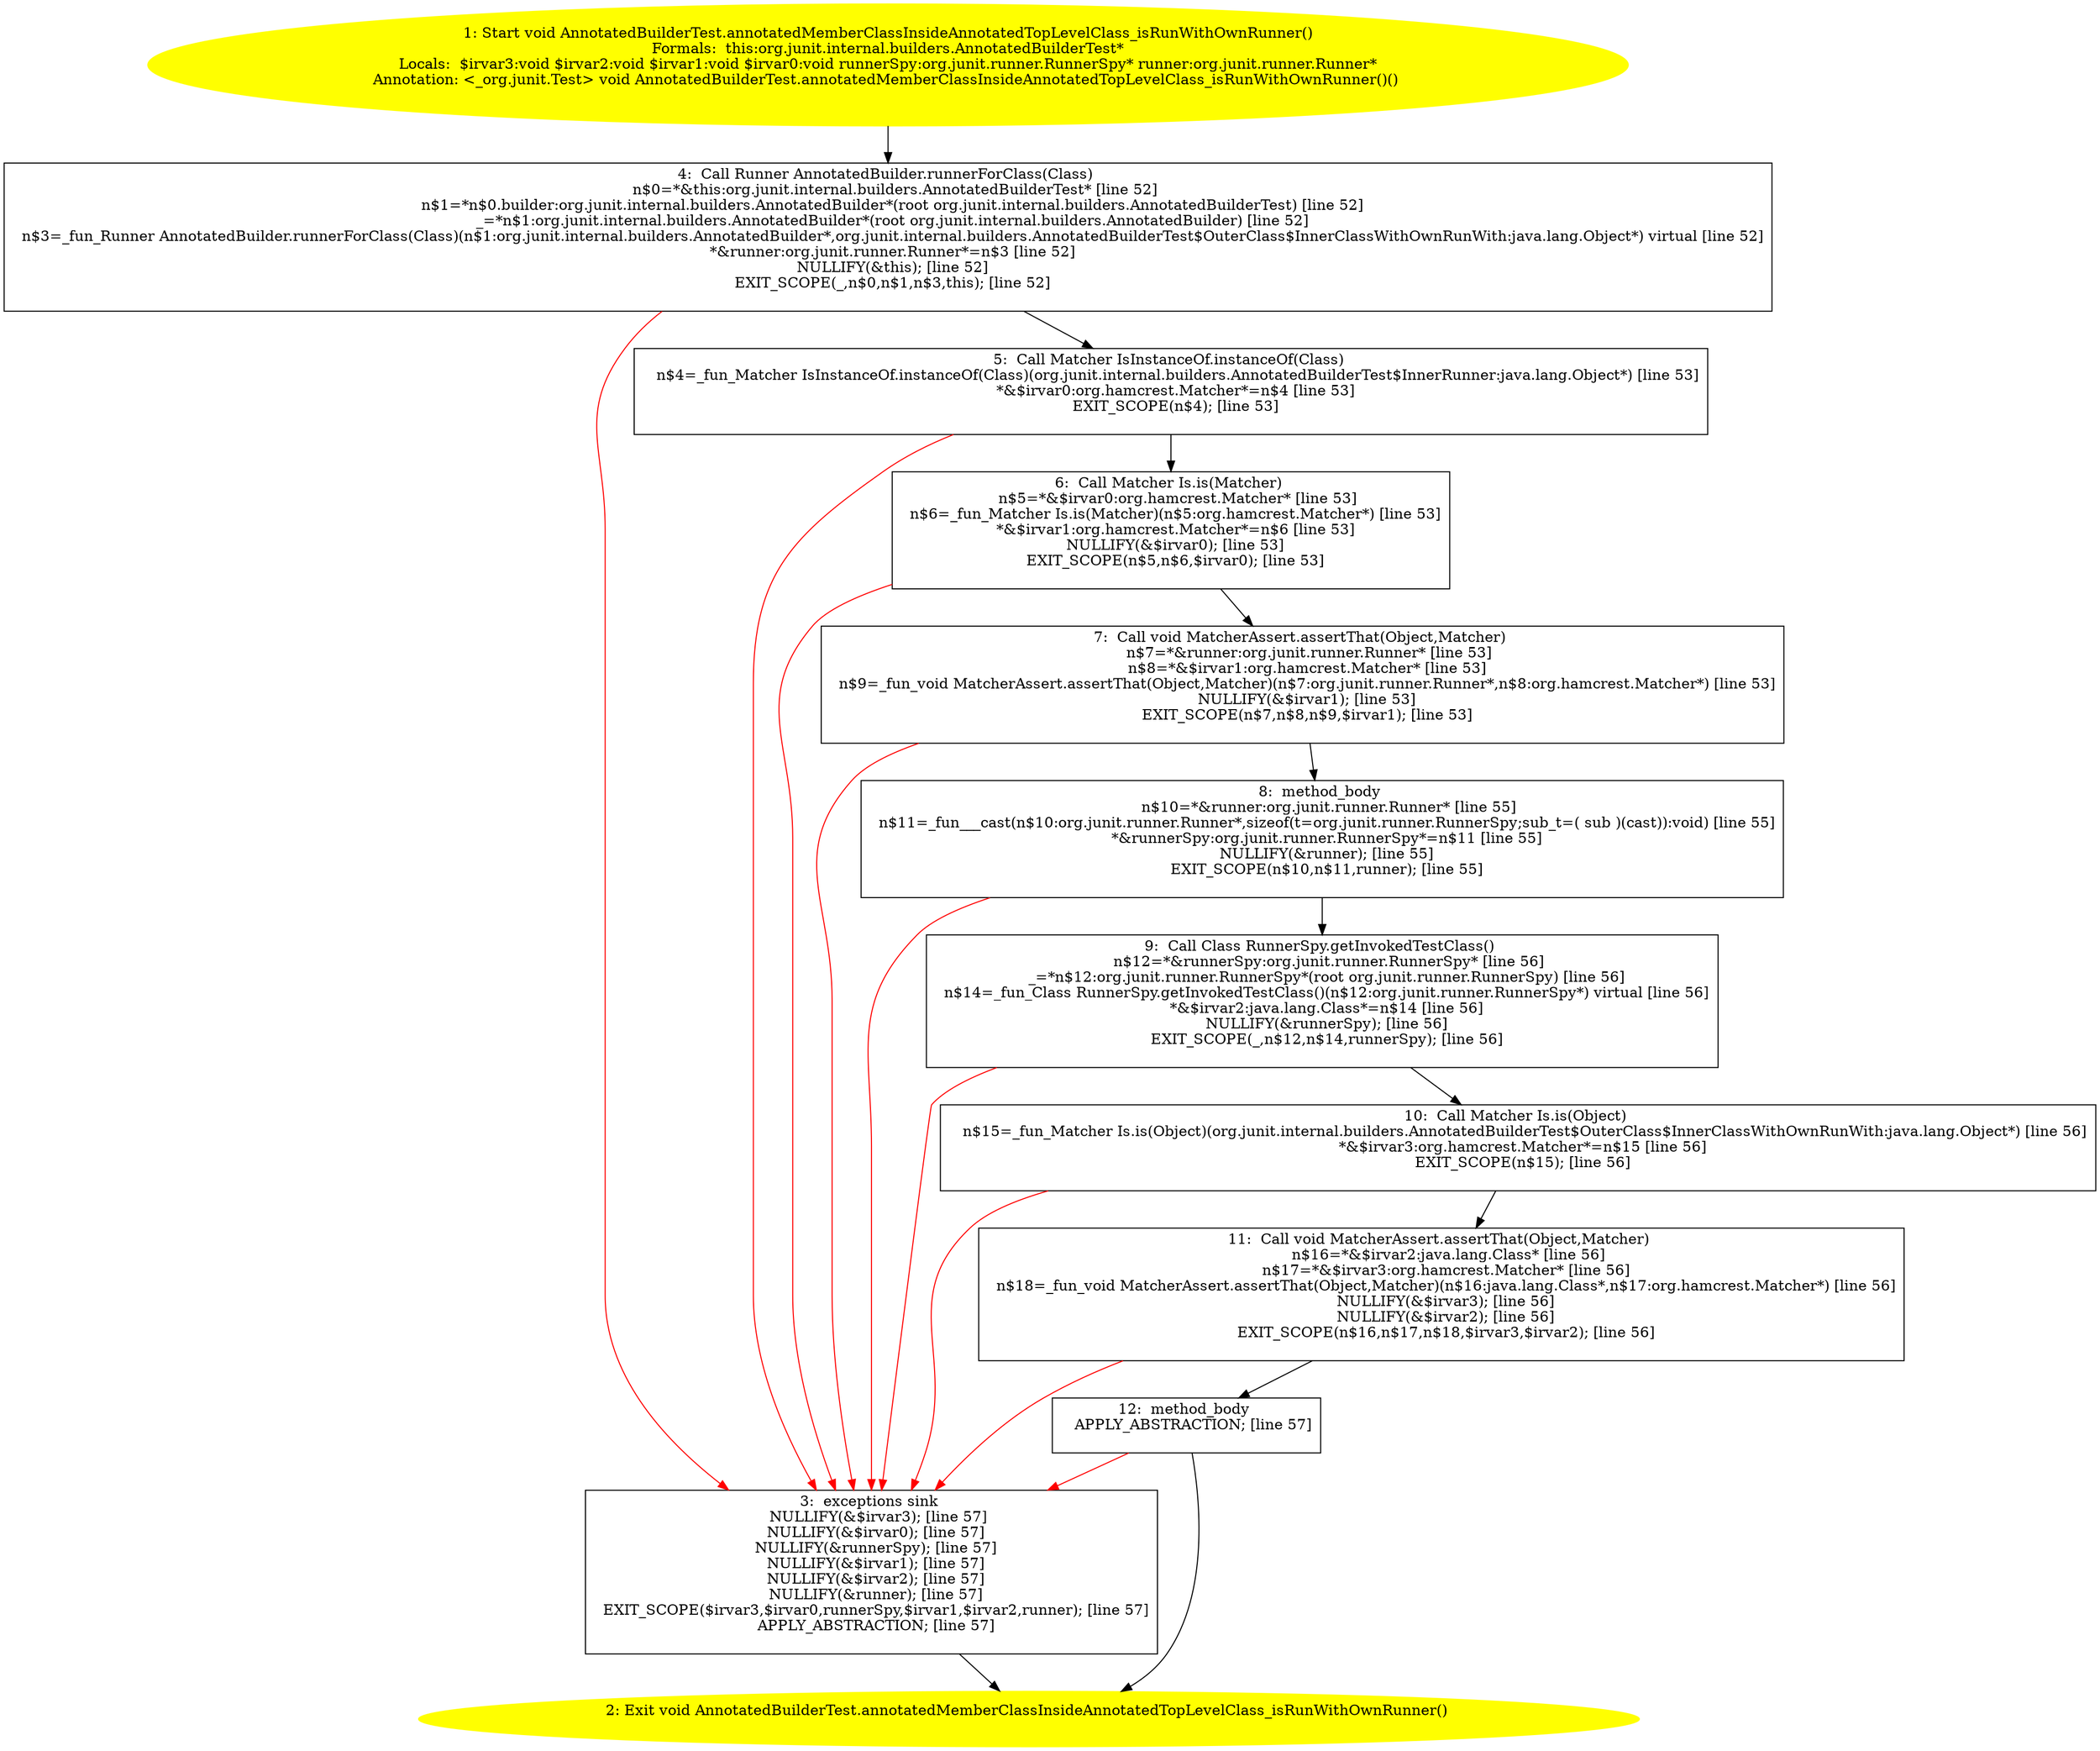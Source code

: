 /* @generated */
digraph cfg {
"org.junit.internal.builders.AnnotatedBuilderTest.annotatedMemberClassInsideAnnotatedTopLevelClass_is.96f615eb2eebc517abe0f7786d4d070b_1" [label="1: Start void AnnotatedBuilderTest.annotatedMemberClassInsideAnnotatedTopLevelClass_isRunWithOwnRunner()\nFormals:  this:org.junit.internal.builders.AnnotatedBuilderTest*\nLocals:  $irvar3:void $irvar2:void $irvar1:void $irvar0:void runnerSpy:org.junit.runner.RunnerSpy* runner:org.junit.runner.Runner*\nAnnotation: <_org.junit.Test> void AnnotatedBuilderTest.annotatedMemberClassInsideAnnotatedTopLevelClass_isRunWithOwnRunner()() \n  " color=yellow style=filled]
	

	 "org.junit.internal.builders.AnnotatedBuilderTest.annotatedMemberClassInsideAnnotatedTopLevelClass_is.96f615eb2eebc517abe0f7786d4d070b_1" -> "org.junit.internal.builders.AnnotatedBuilderTest.annotatedMemberClassInsideAnnotatedTopLevelClass_is.96f615eb2eebc517abe0f7786d4d070b_4" ;
"org.junit.internal.builders.AnnotatedBuilderTest.annotatedMemberClassInsideAnnotatedTopLevelClass_is.96f615eb2eebc517abe0f7786d4d070b_2" [label="2: Exit void AnnotatedBuilderTest.annotatedMemberClassInsideAnnotatedTopLevelClass_isRunWithOwnRunner() \n  " color=yellow style=filled]
	

"org.junit.internal.builders.AnnotatedBuilderTest.annotatedMemberClassInsideAnnotatedTopLevelClass_is.96f615eb2eebc517abe0f7786d4d070b_3" [label="3:  exceptions sink \n   NULLIFY(&$irvar3); [line 57]\n  NULLIFY(&$irvar0); [line 57]\n  NULLIFY(&runnerSpy); [line 57]\n  NULLIFY(&$irvar1); [line 57]\n  NULLIFY(&$irvar2); [line 57]\n  NULLIFY(&runner); [line 57]\n  EXIT_SCOPE($irvar3,$irvar0,runnerSpy,$irvar1,$irvar2,runner); [line 57]\n  APPLY_ABSTRACTION; [line 57]\n " shape="box"]
	

	 "org.junit.internal.builders.AnnotatedBuilderTest.annotatedMemberClassInsideAnnotatedTopLevelClass_is.96f615eb2eebc517abe0f7786d4d070b_3" -> "org.junit.internal.builders.AnnotatedBuilderTest.annotatedMemberClassInsideAnnotatedTopLevelClass_is.96f615eb2eebc517abe0f7786d4d070b_2" ;
"org.junit.internal.builders.AnnotatedBuilderTest.annotatedMemberClassInsideAnnotatedTopLevelClass_is.96f615eb2eebc517abe0f7786d4d070b_4" [label="4:  Call Runner AnnotatedBuilder.runnerForClass(Class) \n   n$0=*&this:org.junit.internal.builders.AnnotatedBuilderTest* [line 52]\n  n$1=*n$0.builder:org.junit.internal.builders.AnnotatedBuilder*(root org.junit.internal.builders.AnnotatedBuilderTest) [line 52]\n  _=*n$1:org.junit.internal.builders.AnnotatedBuilder*(root org.junit.internal.builders.AnnotatedBuilder) [line 52]\n  n$3=_fun_Runner AnnotatedBuilder.runnerForClass(Class)(n$1:org.junit.internal.builders.AnnotatedBuilder*,org.junit.internal.builders.AnnotatedBuilderTest$OuterClass$InnerClassWithOwnRunWith:java.lang.Object*) virtual [line 52]\n  *&runner:org.junit.runner.Runner*=n$3 [line 52]\n  NULLIFY(&this); [line 52]\n  EXIT_SCOPE(_,n$0,n$1,n$3,this); [line 52]\n " shape="box"]
	

	 "org.junit.internal.builders.AnnotatedBuilderTest.annotatedMemberClassInsideAnnotatedTopLevelClass_is.96f615eb2eebc517abe0f7786d4d070b_4" -> "org.junit.internal.builders.AnnotatedBuilderTest.annotatedMemberClassInsideAnnotatedTopLevelClass_is.96f615eb2eebc517abe0f7786d4d070b_5" ;
	 "org.junit.internal.builders.AnnotatedBuilderTest.annotatedMemberClassInsideAnnotatedTopLevelClass_is.96f615eb2eebc517abe0f7786d4d070b_4" -> "org.junit.internal.builders.AnnotatedBuilderTest.annotatedMemberClassInsideAnnotatedTopLevelClass_is.96f615eb2eebc517abe0f7786d4d070b_3" [color="red" ];
"org.junit.internal.builders.AnnotatedBuilderTest.annotatedMemberClassInsideAnnotatedTopLevelClass_is.96f615eb2eebc517abe0f7786d4d070b_5" [label="5:  Call Matcher IsInstanceOf.instanceOf(Class) \n   n$4=_fun_Matcher IsInstanceOf.instanceOf(Class)(org.junit.internal.builders.AnnotatedBuilderTest$InnerRunner:java.lang.Object*) [line 53]\n  *&$irvar0:org.hamcrest.Matcher*=n$4 [line 53]\n  EXIT_SCOPE(n$4); [line 53]\n " shape="box"]
	

	 "org.junit.internal.builders.AnnotatedBuilderTest.annotatedMemberClassInsideAnnotatedTopLevelClass_is.96f615eb2eebc517abe0f7786d4d070b_5" -> "org.junit.internal.builders.AnnotatedBuilderTest.annotatedMemberClassInsideAnnotatedTopLevelClass_is.96f615eb2eebc517abe0f7786d4d070b_6" ;
	 "org.junit.internal.builders.AnnotatedBuilderTest.annotatedMemberClassInsideAnnotatedTopLevelClass_is.96f615eb2eebc517abe0f7786d4d070b_5" -> "org.junit.internal.builders.AnnotatedBuilderTest.annotatedMemberClassInsideAnnotatedTopLevelClass_is.96f615eb2eebc517abe0f7786d4d070b_3" [color="red" ];
"org.junit.internal.builders.AnnotatedBuilderTest.annotatedMemberClassInsideAnnotatedTopLevelClass_is.96f615eb2eebc517abe0f7786d4d070b_6" [label="6:  Call Matcher Is.is(Matcher) \n   n$5=*&$irvar0:org.hamcrest.Matcher* [line 53]\n  n$6=_fun_Matcher Is.is(Matcher)(n$5:org.hamcrest.Matcher*) [line 53]\n  *&$irvar1:org.hamcrest.Matcher*=n$6 [line 53]\n  NULLIFY(&$irvar0); [line 53]\n  EXIT_SCOPE(n$5,n$6,$irvar0); [line 53]\n " shape="box"]
	

	 "org.junit.internal.builders.AnnotatedBuilderTest.annotatedMemberClassInsideAnnotatedTopLevelClass_is.96f615eb2eebc517abe0f7786d4d070b_6" -> "org.junit.internal.builders.AnnotatedBuilderTest.annotatedMemberClassInsideAnnotatedTopLevelClass_is.96f615eb2eebc517abe0f7786d4d070b_7" ;
	 "org.junit.internal.builders.AnnotatedBuilderTest.annotatedMemberClassInsideAnnotatedTopLevelClass_is.96f615eb2eebc517abe0f7786d4d070b_6" -> "org.junit.internal.builders.AnnotatedBuilderTest.annotatedMemberClassInsideAnnotatedTopLevelClass_is.96f615eb2eebc517abe0f7786d4d070b_3" [color="red" ];
"org.junit.internal.builders.AnnotatedBuilderTest.annotatedMemberClassInsideAnnotatedTopLevelClass_is.96f615eb2eebc517abe0f7786d4d070b_7" [label="7:  Call void MatcherAssert.assertThat(Object,Matcher) \n   n$7=*&runner:org.junit.runner.Runner* [line 53]\n  n$8=*&$irvar1:org.hamcrest.Matcher* [line 53]\n  n$9=_fun_void MatcherAssert.assertThat(Object,Matcher)(n$7:org.junit.runner.Runner*,n$8:org.hamcrest.Matcher*) [line 53]\n  NULLIFY(&$irvar1); [line 53]\n  EXIT_SCOPE(n$7,n$8,n$9,$irvar1); [line 53]\n " shape="box"]
	

	 "org.junit.internal.builders.AnnotatedBuilderTest.annotatedMemberClassInsideAnnotatedTopLevelClass_is.96f615eb2eebc517abe0f7786d4d070b_7" -> "org.junit.internal.builders.AnnotatedBuilderTest.annotatedMemberClassInsideAnnotatedTopLevelClass_is.96f615eb2eebc517abe0f7786d4d070b_8" ;
	 "org.junit.internal.builders.AnnotatedBuilderTest.annotatedMemberClassInsideAnnotatedTopLevelClass_is.96f615eb2eebc517abe0f7786d4d070b_7" -> "org.junit.internal.builders.AnnotatedBuilderTest.annotatedMemberClassInsideAnnotatedTopLevelClass_is.96f615eb2eebc517abe0f7786d4d070b_3" [color="red" ];
"org.junit.internal.builders.AnnotatedBuilderTest.annotatedMemberClassInsideAnnotatedTopLevelClass_is.96f615eb2eebc517abe0f7786d4d070b_8" [label="8:  method_body \n   n$10=*&runner:org.junit.runner.Runner* [line 55]\n  n$11=_fun___cast(n$10:org.junit.runner.Runner*,sizeof(t=org.junit.runner.RunnerSpy;sub_t=( sub )(cast)):void) [line 55]\n  *&runnerSpy:org.junit.runner.RunnerSpy*=n$11 [line 55]\n  NULLIFY(&runner); [line 55]\n  EXIT_SCOPE(n$10,n$11,runner); [line 55]\n " shape="box"]
	

	 "org.junit.internal.builders.AnnotatedBuilderTest.annotatedMemberClassInsideAnnotatedTopLevelClass_is.96f615eb2eebc517abe0f7786d4d070b_8" -> "org.junit.internal.builders.AnnotatedBuilderTest.annotatedMemberClassInsideAnnotatedTopLevelClass_is.96f615eb2eebc517abe0f7786d4d070b_9" ;
	 "org.junit.internal.builders.AnnotatedBuilderTest.annotatedMemberClassInsideAnnotatedTopLevelClass_is.96f615eb2eebc517abe0f7786d4d070b_8" -> "org.junit.internal.builders.AnnotatedBuilderTest.annotatedMemberClassInsideAnnotatedTopLevelClass_is.96f615eb2eebc517abe0f7786d4d070b_3" [color="red" ];
"org.junit.internal.builders.AnnotatedBuilderTest.annotatedMemberClassInsideAnnotatedTopLevelClass_is.96f615eb2eebc517abe0f7786d4d070b_9" [label="9:  Call Class RunnerSpy.getInvokedTestClass() \n   n$12=*&runnerSpy:org.junit.runner.RunnerSpy* [line 56]\n  _=*n$12:org.junit.runner.RunnerSpy*(root org.junit.runner.RunnerSpy) [line 56]\n  n$14=_fun_Class RunnerSpy.getInvokedTestClass()(n$12:org.junit.runner.RunnerSpy*) virtual [line 56]\n  *&$irvar2:java.lang.Class*=n$14 [line 56]\n  NULLIFY(&runnerSpy); [line 56]\n  EXIT_SCOPE(_,n$12,n$14,runnerSpy); [line 56]\n " shape="box"]
	

	 "org.junit.internal.builders.AnnotatedBuilderTest.annotatedMemberClassInsideAnnotatedTopLevelClass_is.96f615eb2eebc517abe0f7786d4d070b_9" -> "org.junit.internal.builders.AnnotatedBuilderTest.annotatedMemberClassInsideAnnotatedTopLevelClass_is.96f615eb2eebc517abe0f7786d4d070b_10" ;
	 "org.junit.internal.builders.AnnotatedBuilderTest.annotatedMemberClassInsideAnnotatedTopLevelClass_is.96f615eb2eebc517abe0f7786d4d070b_9" -> "org.junit.internal.builders.AnnotatedBuilderTest.annotatedMemberClassInsideAnnotatedTopLevelClass_is.96f615eb2eebc517abe0f7786d4d070b_3" [color="red" ];
"org.junit.internal.builders.AnnotatedBuilderTest.annotatedMemberClassInsideAnnotatedTopLevelClass_is.96f615eb2eebc517abe0f7786d4d070b_10" [label="10:  Call Matcher Is.is(Object) \n   n$15=_fun_Matcher Is.is(Object)(org.junit.internal.builders.AnnotatedBuilderTest$OuterClass$InnerClassWithOwnRunWith:java.lang.Object*) [line 56]\n  *&$irvar3:org.hamcrest.Matcher*=n$15 [line 56]\n  EXIT_SCOPE(n$15); [line 56]\n " shape="box"]
	

	 "org.junit.internal.builders.AnnotatedBuilderTest.annotatedMemberClassInsideAnnotatedTopLevelClass_is.96f615eb2eebc517abe0f7786d4d070b_10" -> "org.junit.internal.builders.AnnotatedBuilderTest.annotatedMemberClassInsideAnnotatedTopLevelClass_is.96f615eb2eebc517abe0f7786d4d070b_11" ;
	 "org.junit.internal.builders.AnnotatedBuilderTest.annotatedMemberClassInsideAnnotatedTopLevelClass_is.96f615eb2eebc517abe0f7786d4d070b_10" -> "org.junit.internal.builders.AnnotatedBuilderTest.annotatedMemberClassInsideAnnotatedTopLevelClass_is.96f615eb2eebc517abe0f7786d4d070b_3" [color="red" ];
"org.junit.internal.builders.AnnotatedBuilderTest.annotatedMemberClassInsideAnnotatedTopLevelClass_is.96f615eb2eebc517abe0f7786d4d070b_11" [label="11:  Call void MatcherAssert.assertThat(Object,Matcher) \n   n$16=*&$irvar2:java.lang.Class* [line 56]\n  n$17=*&$irvar3:org.hamcrest.Matcher* [line 56]\n  n$18=_fun_void MatcherAssert.assertThat(Object,Matcher)(n$16:java.lang.Class*,n$17:org.hamcrest.Matcher*) [line 56]\n  NULLIFY(&$irvar3); [line 56]\n  NULLIFY(&$irvar2); [line 56]\n  EXIT_SCOPE(n$16,n$17,n$18,$irvar3,$irvar2); [line 56]\n " shape="box"]
	

	 "org.junit.internal.builders.AnnotatedBuilderTest.annotatedMemberClassInsideAnnotatedTopLevelClass_is.96f615eb2eebc517abe0f7786d4d070b_11" -> "org.junit.internal.builders.AnnotatedBuilderTest.annotatedMemberClassInsideAnnotatedTopLevelClass_is.96f615eb2eebc517abe0f7786d4d070b_12" ;
	 "org.junit.internal.builders.AnnotatedBuilderTest.annotatedMemberClassInsideAnnotatedTopLevelClass_is.96f615eb2eebc517abe0f7786d4d070b_11" -> "org.junit.internal.builders.AnnotatedBuilderTest.annotatedMemberClassInsideAnnotatedTopLevelClass_is.96f615eb2eebc517abe0f7786d4d070b_3" [color="red" ];
"org.junit.internal.builders.AnnotatedBuilderTest.annotatedMemberClassInsideAnnotatedTopLevelClass_is.96f615eb2eebc517abe0f7786d4d070b_12" [label="12:  method_body \n   APPLY_ABSTRACTION; [line 57]\n " shape="box"]
	

	 "org.junit.internal.builders.AnnotatedBuilderTest.annotatedMemberClassInsideAnnotatedTopLevelClass_is.96f615eb2eebc517abe0f7786d4d070b_12" -> "org.junit.internal.builders.AnnotatedBuilderTest.annotatedMemberClassInsideAnnotatedTopLevelClass_is.96f615eb2eebc517abe0f7786d4d070b_2" ;
	 "org.junit.internal.builders.AnnotatedBuilderTest.annotatedMemberClassInsideAnnotatedTopLevelClass_is.96f615eb2eebc517abe0f7786d4d070b_12" -> "org.junit.internal.builders.AnnotatedBuilderTest.annotatedMemberClassInsideAnnotatedTopLevelClass_is.96f615eb2eebc517abe0f7786d4d070b_3" [color="red" ];
}
